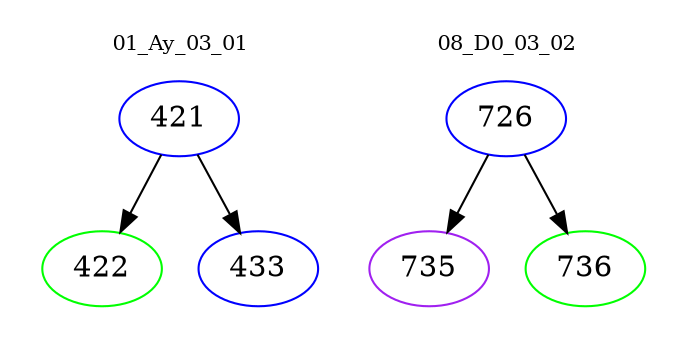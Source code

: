 digraph{
subgraph cluster_0 {
color = white
label = "01_Ay_03_01";
fontsize=10;
T0_421 [label="421", color="blue"]
T0_421 -> T0_422 [color="black"]
T0_422 [label="422", color="green"]
T0_421 -> T0_433 [color="black"]
T0_433 [label="433", color="blue"]
}
subgraph cluster_1 {
color = white
label = "08_D0_03_02";
fontsize=10;
T1_726 [label="726", color="blue"]
T1_726 -> T1_735 [color="black"]
T1_735 [label="735", color="purple"]
T1_726 -> T1_736 [color="black"]
T1_736 [label="736", color="green"]
}
}
